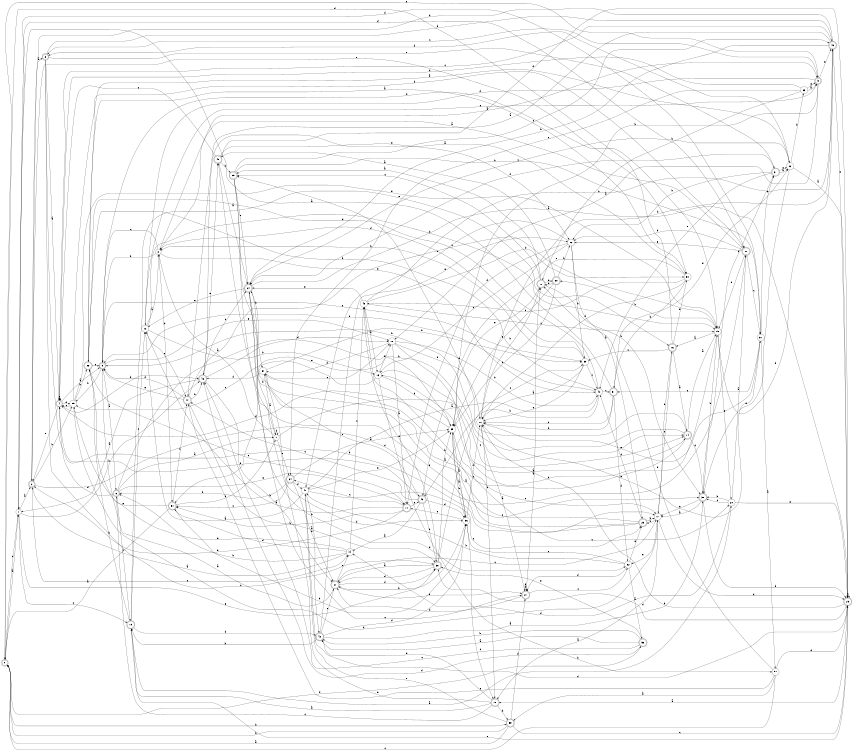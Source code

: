 digraph n50_10 {
__start0 [label="" shape="none"];

rankdir=LR;
size="8,5";

s0 [style="rounded,filled", color="black", fillcolor="white" shape="doublecircle", label="0"];
s1 [style="filled", color="black", fillcolor="white" shape="circle", label="1"];
s2 [style="rounded,filled", color="black", fillcolor="white" shape="doublecircle", label="2"];
s3 [style="rounded,filled", color="black", fillcolor="white" shape="doublecircle", label="3"];
s4 [style="rounded,filled", color="black", fillcolor="white" shape="doublecircle", label="4"];
s5 [style="rounded,filled", color="black", fillcolor="white" shape="doublecircle", label="5"];
s6 [style="rounded,filled", color="black", fillcolor="white" shape="doublecircle", label="6"];
s7 [style="filled", color="black", fillcolor="white" shape="circle", label="7"];
s8 [style="filled", color="black", fillcolor="white" shape="circle", label="8"];
s9 [style="rounded,filled", color="black", fillcolor="white" shape="doublecircle", label="9"];
s10 [style="filled", color="black", fillcolor="white" shape="circle", label="10"];
s11 [style="rounded,filled", color="black", fillcolor="white" shape="doublecircle", label="11"];
s12 [style="filled", color="black", fillcolor="white" shape="circle", label="12"];
s13 [style="filled", color="black", fillcolor="white" shape="circle", label="13"];
s14 [style="rounded,filled", color="black", fillcolor="white" shape="doublecircle", label="14"];
s15 [style="filled", color="black", fillcolor="white" shape="circle", label="15"];
s16 [style="rounded,filled", color="black", fillcolor="white" shape="doublecircle", label="16"];
s17 [style="filled", color="black", fillcolor="white" shape="circle", label="17"];
s18 [style="rounded,filled", color="black", fillcolor="white" shape="doublecircle", label="18"];
s19 [style="rounded,filled", color="black", fillcolor="white" shape="doublecircle", label="19"];
s20 [style="filled", color="black", fillcolor="white" shape="circle", label="20"];
s21 [style="rounded,filled", color="black", fillcolor="white" shape="doublecircle", label="21"];
s22 [style="filled", color="black", fillcolor="white" shape="circle", label="22"];
s23 [style="rounded,filled", color="black", fillcolor="white" shape="doublecircle", label="23"];
s24 [style="rounded,filled", color="black", fillcolor="white" shape="doublecircle", label="24"];
s25 [style="rounded,filled", color="black", fillcolor="white" shape="doublecircle", label="25"];
s26 [style="filled", color="black", fillcolor="white" shape="circle", label="26"];
s27 [style="rounded,filled", color="black", fillcolor="white" shape="doublecircle", label="27"];
s28 [style="rounded,filled", color="black", fillcolor="white" shape="doublecircle", label="28"];
s29 [style="rounded,filled", color="black", fillcolor="white" shape="doublecircle", label="29"];
s30 [style="rounded,filled", color="black", fillcolor="white" shape="doublecircle", label="30"];
s31 [style="rounded,filled", color="black", fillcolor="white" shape="doublecircle", label="31"];
s32 [style="filled", color="black", fillcolor="white" shape="circle", label="32"];
s33 [style="filled", color="black", fillcolor="white" shape="circle", label="33"];
s34 [style="rounded,filled", color="black", fillcolor="white" shape="doublecircle", label="34"];
s35 [style="filled", color="black", fillcolor="white" shape="circle", label="35"];
s36 [style="filled", color="black", fillcolor="white" shape="circle", label="36"];
s37 [style="rounded,filled", color="black", fillcolor="white" shape="doublecircle", label="37"];
s38 [style="rounded,filled", color="black", fillcolor="white" shape="doublecircle", label="38"];
s39 [style="filled", color="black", fillcolor="white" shape="circle", label="39"];
s40 [style="filled", color="black", fillcolor="white" shape="circle", label="40"];
s41 [style="filled", color="black", fillcolor="white" shape="circle", label="41"];
s42 [style="rounded,filled", color="black", fillcolor="white" shape="doublecircle", label="42"];
s43 [style="rounded,filled", color="black", fillcolor="white" shape="doublecircle", label="43"];
s44 [style="filled", color="black", fillcolor="white" shape="circle", label="44"];
s45 [style="filled", color="black", fillcolor="white" shape="circle", label="45"];
s46 [style="rounded,filled", color="black", fillcolor="white" shape="doublecircle", label="46"];
s47 [style="rounded,filled", color="black", fillcolor="white" shape="doublecircle", label="47"];
s48 [style="rounded,filled", color="black", fillcolor="white" shape="doublecircle", label="48"];
s49 [style="rounded,filled", color="black", fillcolor="white" shape="doublecircle", label="49"];
s50 [style="filled", color="black", fillcolor="white" shape="circle", label="50"];
s51 [style="rounded,filled", color="black", fillcolor="white" shape="doublecircle", label="51"];
s52 [style="filled", color="black", fillcolor="white" shape="circle", label="52"];
s53 [style="rounded,filled", color="black", fillcolor="white" shape="doublecircle", label="53"];
s54 [style="rounded,filled", color="black", fillcolor="white" shape="doublecircle", label="54"];
s55 [style="filled", color="black", fillcolor="white" shape="circle", label="55"];
s56 [style="rounded,filled", color="black", fillcolor="white" shape="doublecircle", label="56"];
s57 [style="filled", color="black", fillcolor="white" shape="circle", label="57"];
s58 [style="filled", color="black", fillcolor="white" shape="circle", label="58"];
s59 [style="rounded,filled", color="black", fillcolor="white" shape="doublecircle", label="59"];
s60 [style="rounded,filled", color="black", fillcolor="white" shape="doublecircle", label="60"];
s61 [style="filled", color="black", fillcolor="white" shape="circle", label="61"];
s0 -> s1 [label="a"];
s0 -> s59 [label="b"];
s0 -> s1 [label="c"];
s0 -> s53 [label="d"];
s0 -> s9 [label="e"];
s1 -> s2 [label="a"];
s1 -> s48 [label="b"];
s1 -> s19 [label="c"];
s1 -> s21 [label="d"];
s1 -> s38 [label="e"];
s2 -> s3 [label="a"];
s2 -> s55 [label="b"];
s2 -> s44 [label="c"];
s2 -> s21 [label="d"];
s2 -> s50 [label="e"];
s3 -> s4 [label="a"];
s3 -> s17 [label="b"];
s3 -> s38 [label="c"];
s3 -> s46 [label="d"];
s3 -> s31 [label="e"];
s4 -> s5 [label="a"];
s4 -> s48 [label="b"];
s4 -> s4 [label="c"];
s4 -> s55 [label="d"];
s4 -> s2 [label="e"];
s5 -> s6 [label="a"];
s5 -> s55 [label="b"];
s5 -> s39 [label="c"];
s5 -> s15 [label="d"];
s5 -> s10 [label="e"];
s6 -> s7 [label="a"];
s6 -> s14 [label="b"];
s6 -> s19 [label="c"];
s6 -> s4 [label="d"];
s6 -> s11 [label="e"];
s7 -> s8 [label="a"];
s7 -> s24 [label="b"];
s7 -> s14 [label="c"];
s7 -> s7 [label="d"];
s7 -> s34 [label="e"];
s8 -> s9 [label="a"];
s8 -> s5 [label="b"];
s8 -> s5 [label="c"];
s8 -> s54 [label="d"];
s8 -> s40 [label="e"];
s9 -> s10 [label="a"];
s9 -> s35 [label="b"];
s9 -> s3 [label="c"];
s9 -> s12 [label="d"];
s9 -> s46 [label="e"];
s10 -> s11 [label="a"];
s10 -> s40 [label="b"];
s10 -> s17 [label="c"];
s10 -> s61 [label="d"];
s10 -> s26 [label="e"];
s11 -> s12 [label="a"];
s11 -> s54 [label="b"];
s11 -> s34 [label="c"];
s11 -> s2 [label="d"];
s11 -> s43 [label="e"];
s12 -> s8 [label="a"];
s12 -> s13 [label="b"];
s12 -> s47 [label="c"];
s12 -> s15 [label="d"];
s12 -> s9 [label="e"];
s13 -> s14 [label="a"];
s13 -> s58 [label="b"];
s13 -> s55 [label="c"];
s13 -> s35 [label="d"];
s13 -> s10 [label="e"];
s14 -> s15 [label="a"];
s14 -> s5 [label="b"];
s14 -> s61 [label="c"];
s14 -> s30 [label="d"];
s14 -> s29 [label="e"];
s15 -> s16 [label="a"];
s15 -> s60 [label="b"];
s15 -> s13 [label="c"];
s15 -> s46 [label="d"];
s15 -> s20 [label="e"];
s16 -> s14 [label="a"];
s16 -> s17 [label="b"];
s16 -> s39 [label="c"];
s16 -> s0 [label="d"];
s16 -> s50 [label="e"];
s17 -> s18 [label="a"];
s17 -> s23 [label="b"];
s17 -> s16 [label="c"];
s17 -> s25 [label="d"];
s17 -> s52 [label="e"];
s18 -> s19 [label="a"];
s18 -> s59 [label="b"];
s18 -> s6 [label="c"];
s18 -> s42 [label="d"];
s18 -> s61 [label="e"];
s19 -> s20 [label="a"];
s19 -> s56 [label="b"];
s19 -> s12 [label="c"];
s19 -> s42 [label="d"];
s19 -> s16 [label="e"];
s20 -> s21 [label="a"];
s20 -> s30 [label="b"];
s20 -> s30 [label="c"];
s20 -> s44 [label="d"];
s20 -> s25 [label="e"];
s21 -> s8 [label="a"];
s21 -> s22 [label="b"];
s21 -> s57 [label="c"];
s21 -> s15 [label="d"];
s21 -> s22 [label="e"];
s22 -> s23 [label="a"];
s22 -> s39 [label="b"];
s22 -> s13 [label="c"];
s22 -> s11 [label="d"];
s22 -> s41 [label="e"];
s23 -> s24 [label="a"];
s23 -> s17 [label="b"];
s23 -> s45 [label="c"];
s23 -> s40 [label="d"];
s23 -> s49 [label="e"];
s24 -> s25 [label="a"];
s24 -> s61 [label="b"];
s24 -> s27 [label="c"];
s24 -> s36 [label="d"];
s24 -> s12 [label="e"];
s25 -> s18 [label="a"];
s25 -> s26 [label="b"];
s25 -> s25 [label="c"];
s25 -> s38 [label="d"];
s25 -> s19 [label="e"];
s26 -> s27 [label="a"];
s26 -> s28 [label="b"];
s26 -> s18 [label="c"];
s26 -> s46 [label="d"];
s26 -> s57 [label="e"];
s27 -> s28 [label="a"];
s27 -> s27 [label="b"];
s27 -> s52 [label="c"];
s27 -> s37 [label="d"];
s27 -> s27 [label="e"];
s28 -> s29 [label="a"];
s28 -> s30 [label="b"];
s28 -> s29 [label="c"];
s28 -> s60 [label="d"];
s28 -> s35 [label="e"];
s29 -> s30 [label="a"];
s29 -> s57 [label="b"];
s29 -> s46 [label="c"];
s29 -> s52 [label="d"];
s29 -> s24 [label="e"];
s30 -> s17 [label="a"];
s30 -> s15 [label="b"];
s30 -> s31 [label="c"];
s30 -> s25 [label="d"];
s30 -> s17 [label="e"];
s31 -> s32 [label="a"];
s31 -> s22 [label="b"];
s31 -> s32 [label="c"];
s31 -> s24 [label="d"];
s31 -> s40 [label="e"];
s32 -> s25 [label="a"];
s32 -> s33 [label="b"];
s32 -> s24 [label="c"];
s32 -> s3 [label="d"];
s32 -> s30 [label="e"];
s33 -> s9 [label="a"];
s33 -> s28 [label="b"];
s33 -> s34 [label="c"];
s33 -> s4 [label="d"];
s33 -> s9 [label="e"];
s34 -> s35 [label="a"];
s34 -> s6 [label="b"];
s34 -> s54 [label="c"];
s34 -> s41 [label="d"];
s34 -> s37 [label="e"];
s35 -> s36 [label="a"];
s35 -> s36 [label="b"];
s35 -> s20 [label="c"];
s35 -> s4 [label="d"];
s35 -> s54 [label="e"];
s36 -> s35 [label="a"];
s36 -> s37 [label="b"];
s36 -> s18 [label="c"];
s36 -> s26 [label="d"];
s36 -> s11 [label="e"];
s37 -> s5 [label="a"];
s37 -> s27 [label="b"];
s37 -> s17 [label="c"];
s37 -> s38 [label="d"];
s37 -> s44 [label="e"];
s38 -> s37 [label="a"];
s38 -> s35 [label="b"];
s38 -> s39 [label="c"];
s38 -> s37 [label="d"];
s38 -> s45 [label="e"];
s39 -> s26 [label="a"];
s39 -> s8 [label="b"];
s39 -> s40 [label="c"];
s39 -> s8 [label="d"];
s39 -> s26 [label="e"];
s40 -> s41 [label="a"];
s40 -> s43 [label="b"];
s40 -> s51 [label="c"];
s40 -> s56 [label="d"];
s40 -> s5 [label="e"];
s41 -> s12 [label="a"];
s41 -> s42 [label="b"];
s41 -> s23 [label="c"];
s41 -> s25 [label="d"];
s41 -> s35 [label="e"];
s42 -> s30 [label="a"];
s42 -> s19 [label="b"];
s42 -> s37 [label="c"];
s42 -> s36 [label="d"];
s42 -> s22 [label="e"];
s43 -> s44 [label="a"];
s43 -> s38 [label="b"];
s43 -> s47 [label="c"];
s43 -> s36 [label="d"];
s43 -> s4 [label="e"];
s44 -> s2 [label="a"];
s44 -> s6 [label="b"];
s44 -> s45 [label="c"];
s44 -> s54 [label="d"];
s44 -> s56 [label="e"];
s45 -> s13 [label="a"];
s45 -> s46 [label="b"];
s45 -> s15 [label="c"];
s45 -> s50 [label="d"];
s45 -> s24 [label="e"];
s46 -> s47 [label="a"];
s46 -> s24 [label="b"];
s46 -> s4 [label="c"];
s46 -> s2 [label="d"];
s46 -> s25 [label="e"];
s47 -> s38 [label="a"];
s47 -> s48 [label="b"];
s47 -> s15 [label="c"];
s47 -> s5 [label="d"];
s47 -> s5 [label="e"];
s48 -> s1 [label="a"];
s48 -> s37 [label="b"];
s48 -> s24 [label="c"];
s48 -> s10 [label="d"];
s48 -> s49 [label="e"];
s49 -> s24 [label="a"];
s49 -> s29 [label="b"];
s49 -> s4 [label="c"];
s49 -> s25 [label="d"];
s49 -> s22 [label="e"];
s50 -> s48 [label="a"];
s50 -> s51 [label="b"];
s50 -> s45 [label="c"];
s50 -> s26 [label="d"];
s50 -> s43 [label="e"];
s51 -> s1 [label="a"];
s51 -> s26 [label="b"];
s51 -> s26 [label="c"];
s51 -> s52 [label="d"];
s51 -> s32 [label="e"];
s52 -> s53 [label="a"];
s52 -> s41 [label="b"];
s52 -> s36 [label="c"];
s52 -> s27 [label="d"];
s52 -> s23 [label="e"];
s53 -> s42 [label="a"];
s53 -> s42 [label="b"];
s53 -> s48 [label="c"];
s53 -> s48 [label="d"];
s53 -> s38 [label="e"];
s54 -> s0 [label="a"];
s54 -> s36 [label="b"];
s54 -> s47 [label="c"];
s54 -> s7 [label="d"];
s54 -> s55 [label="e"];
s55 -> s32 [label="a"];
s55 -> s56 [label="b"];
s55 -> s4 [label="c"];
s55 -> s17 [label="d"];
s55 -> s15 [label="e"];
s56 -> s50 [label="a"];
s56 -> s40 [label="b"];
s56 -> s11 [label="c"];
s56 -> s21 [label="d"];
s56 -> s5 [label="e"];
s57 -> s58 [label="a"];
s57 -> s31 [label="b"];
s57 -> s51 [label="c"];
s57 -> s1 [label="d"];
s57 -> s26 [label="e"];
s58 -> s59 [label="a"];
s58 -> s28 [label="b"];
s58 -> s0 [label="c"];
s58 -> s25 [label="d"];
s58 -> s47 [label="e"];
s59 -> s0 [label="a"];
s59 -> s0 [label="b"];
s59 -> s25 [label="c"];
s59 -> s27 [label="d"];
s59 -> s41 [label="e"];
s60 -> s49 [label="a"];
s60 -> s22 [label="b"];
s60 -> s35 [label="c"];
s60 -> s28 [label="d"];
s60 -> s35 [label="e"];
s61 -> s7 [label="a"];
s61 -> s39 [label="b"];
s61 -> s10 [label="c"];
s61 -> s48 [label="d"];
s61 -> s43 [label="e"];

}